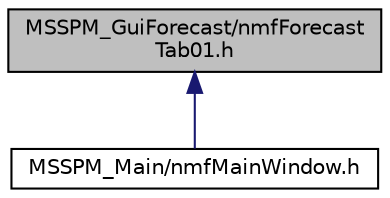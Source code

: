 digraph "MSSPM_GuiForecast/nmfForecastTab01.h"
{
 // LATEX_PDF_SIZE
  edge [fontname="Helvetica",fontsize="10",labelfontname="Helvetica",labelfontsize="10"];
  node [fontname="Helvetica",fontsize="10",shape=record];
  Node1 [label="MSSPM_GuiForecast/nmfForecast\lTab01.h",height=0.2,width=0.4,color="black", fillcolor="grey75", style="filled", fontcolor="black",tooltip="GUI definition for the nmfForecast_Tab1 Forecast Setup Data class."];
  Node1 -> Node2 [dir="back",color="midnightblue",fontsize="10",style="solid",fontname="Helvetica"];
  Node2 [label="MSSPM_Main/nmfMainWindow.h",height=0.2,width=0.4,color="black", fillcolor="white", style="filled",URL="$nmf_main_window_8h.html",tooltip="GUI definition for the main nmfMainWindow MSSPM Application class."];
}
